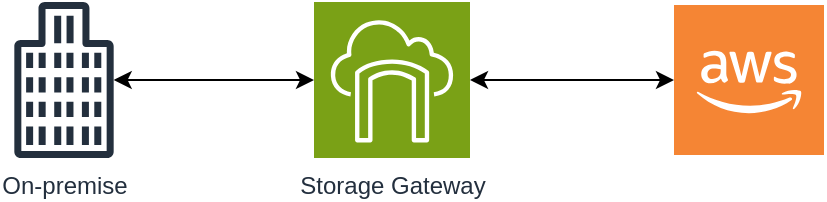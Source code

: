 <mxfile version="26.0.4">
  <diagram name="Page-1" id="XK0T5hESmg4mgm9cbcb-">
    <mxGraphModel dx="1114" dy="1027" grid="1" gridSize="10" guides="1" tooltips="1" connect="1" arrows="1" fold="1" page="1" pageScale="1" pageWidth="850" pageHeight="1100" math="0" shadow="0">
      <root>
        <mxCell id="0" />
        <mxCell id="1" parent="0" />
        <mxCell id="mOwWD2AYqI2chmeLngne-6" style="edgeStyle=orthogonalEdgeStyle;rounded=0;orthogonalLoop=1;jettySize=auto;html=1;startArrow=classic;startFill=1;" edge="1" parent="1" source="mOwWD2AYqI2chmeLngne-3" target="mOwWD2AYqI2chmeLngne-4">
          <mxGeometry relative="1" as="geometry" />
        </mxCell>
        <mxCell id="mOwWD2AYqI2chmeLngne-3" value="On-premise" style="sketch=0;outlineConnect=0;fontColor=#232F3E;gradientColor=none;fillColor=#232F3D;strokeColor=none;dashed=0;verticalLabelPosition=bottom;verticalAlign=top;align=center;html=1;fontSize=12;fontStyle=0;aspect=fixed;pointerEvents=1;shape=mxgraph.aws4.office_building;" vertex="1" parent="1">
          <mxGeometry x="370" y="290" width="50" height="78" as="geometry" />
        </mxCell>
        <mxCell id="mOwWD2AYqI2chmeLngne-7" style="edgeStyle=orthogonalEdgeStyle;rounded=0;orthogonalLoop=1;jettySize=auto;html=1;startArrow=classic;startFill=1;" edge="1" parent="1" source="mOwWD2AYqI2chmeLngne-4" target="mOwWD2AYqI2chmeLngne-5">
          <mxGeometry relative="1" as="geometry" />
        </mxCell>
        <mxCell id="mOwWD2AYqI2chmeLngne-4" value="Storage Gateway" style="sketch=0;points=[[0,0,0],[0.25,0,0],[0.5,0,0],[0.75,0,0],[1,0,0],[0,1,0],[0.25,1,0],[0.5,1,0],[0.75,1,0],[1,1,0],[0,0.25,0],[0,0.5,0],[0,0.75,0],[1,0.25,0],[1,0.5,0],[1,0.75,0]];outlineConnect=0;fontColor=#232F3E;fillColor=#7AA116;strokeColor=#ffffff;dashed=0;verticalLabelPosition=bottom;verticalAlign=top;align=center;html=1;fontSize=12;fontStyle=0;aspect=fixed;shape=mxgraph.aws4.resourceIcon;resIcon=mxgraph.aws4.storage_gateway;" vertex="1" parent="1">
          <mxGeometry x="520" y="290" width="78" height="78" as="geometry" />
        </mxCell>
        <mxCell id="mOwWD2AYqI2chmeLngne-5" value="" style="outlineConnect=0;dashed=0;verticalLabelPosition=bottom;verticalAlign=top;align=center;html=1;shape=mxgraph.aws3.cloud_2;fillColor=#F58534;gradientColor=none;" vertex="1" parent="1">
          <mxGeometry x="700" y="291.5" width="75" height="75" as="geometry" />
        </mxCell>
      </root>
    </mxGraphModel>
  </diagram>
</mxfile>
